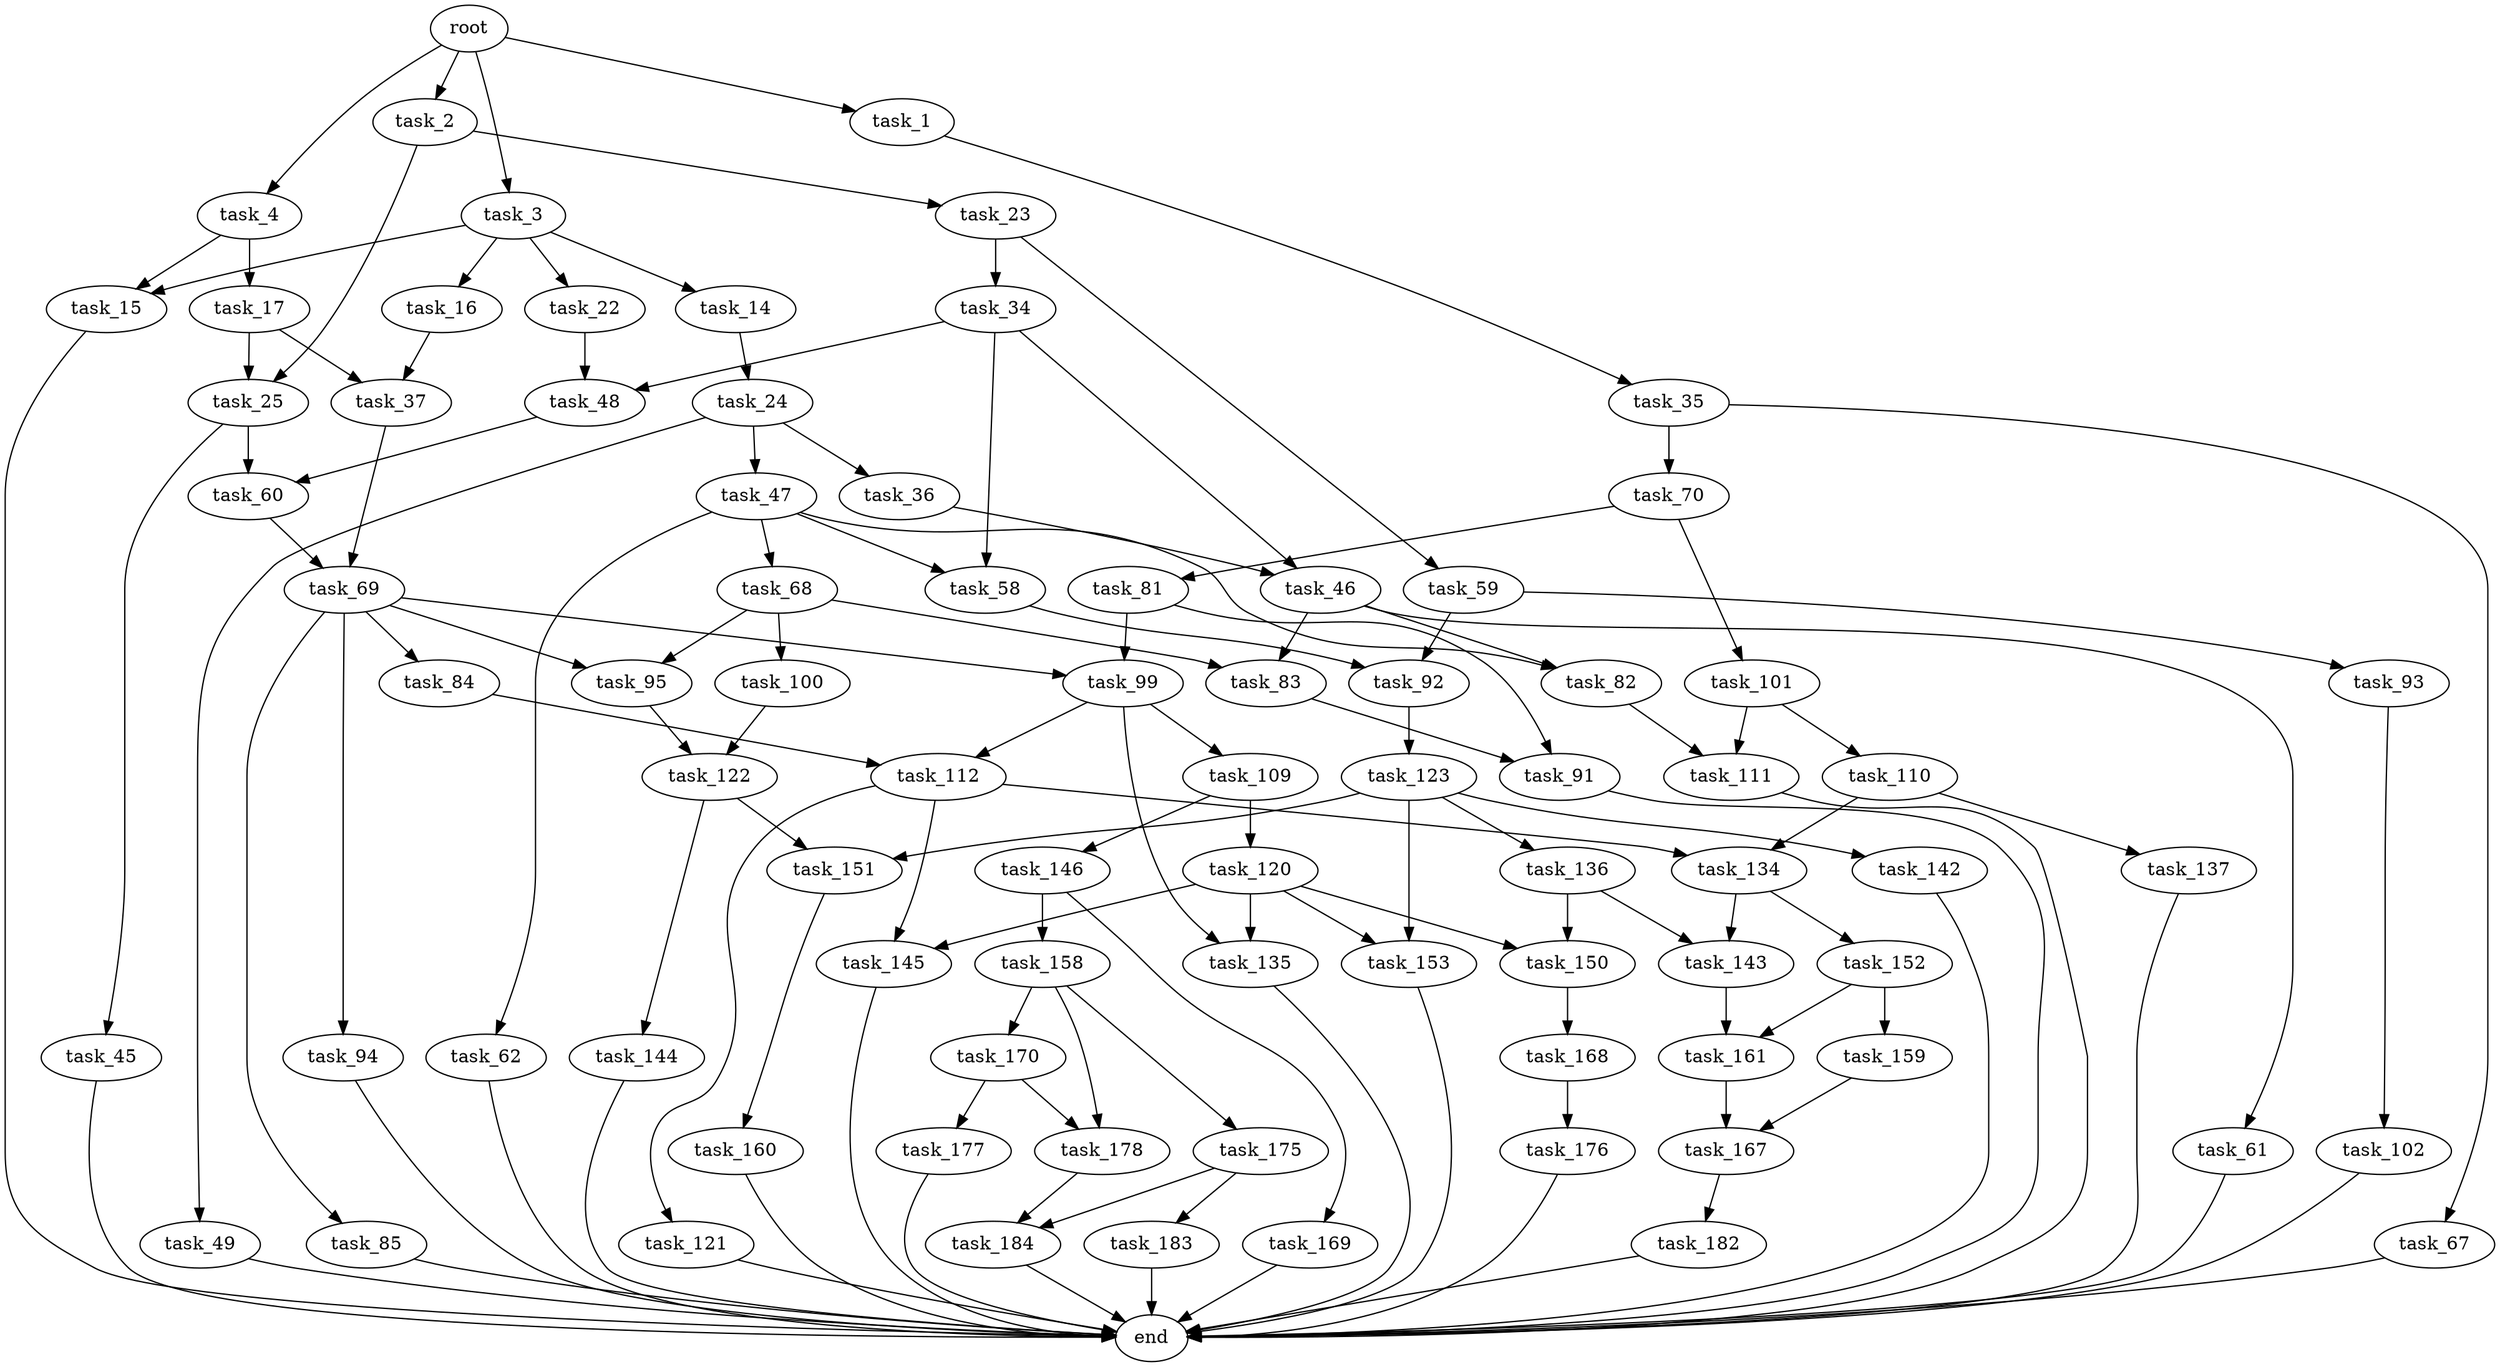 digraph G {
  root [size="0.000000"];
  task_1 [size="246127538758.000000"];
  task_2 [size="1073741824000.000000"];
  task_3 [size="29838871654.000000"];
  task_4 [size="1098237919.000000"];
  task_35 [size="1073741824000.000000"];
  task_23 [size="1062711334769.000000"];
  task_25 [size="8589934592.000000"];
  task_14 [size="5210379749.000000"];
  task_15 [size="12180066430.000000"];
  task_16 [size="368293445632.000000"];
  task_22 [size="7441806897.000000"];
  task_17 [size="2281081888.000000"];
  task_24 [size="68719476736.000000"];
  end [size="0.000000"];
  task_37 [size="231928233984.000000"];
  task_48 [size="368293445632.000000"];
  task_34 [size="31186332784.000000"];
  task_59 [size="28151143459.000000"];
  task_36 [size="24925539186.000000"];
  task_47 [size="19889556899.000000"];
  task_49 [size="368293445632.000000"];
  task_45 [size="28991029248.000000"];
  task_60 [size="1073741824000.000000"];
  task_46 [size="23646757644.000000"];
  task_58 [size="574458240410.000000"];
  task_67 [size="7349435827.000000"];
  task_70 [size="8455059753.000000"];
  task_69 [size="401510494641.000000"];
  task_61 [size="5608054257.000000"];
  task_82 [size="6890950886.000000"];
  task_83 [size="28991029248.000000"];
  task_62 [size="5293501245.000000"];
  task_68 [size="91301399556.000000"];
  task_92 [size="134217728000.000000"];
  task_93 [size="206719816321.000000"];
  task_95 [size="3497428640.000000"];
  task_100 [size="368293445632.000000"];
  task_84 [size="549755813888.000000"];
  task_85 [size="8589934592.000000"];
  task_94 [size="78749659152.000000"];
  task_99 [size="231928233984.000000"];
  task_81 [size="1073741824000.000000"];
  task_101 [size="291094998651.000000"];
  task_91 [size="8589934592.000000"];
  task_111 [size="42523529689.000000"];
  task_112 [size="549755813888.000000"];
  task_123 [size="12733864799.000000"];
  task_102 [size="641306361.000000"];
  task_122 [size="351244856195.000000"];
  task_109 [size="158266337164.000000"];
  task_135 [size="21483774731.000000"];
  task_110 [size="8589934592.000000"];
  task_120 [size="231928233984.000000"];
  task_146 [size="1200688971.000000"];
  task_134 [size="79617748332.000000"];
  task_137 [size="15420385719.000000"];
  task_121 [size="68719476736.000000"];
  task_145 [size="231928233984.000000"];
  task_150 [size="502817690388.000000"];
  task_153 [size="68719476736.000000"];
  task_144 [size="24000386123.000000"];
  task_151 [size="68719476736.000000"];
  task_136 [size="1960411490.000000"];
  task_142 [size="6032535538.000000"];
  task_143 [size="1073741824000.000000"];
  task_152 [size="36836306076.000000"];
  task_161 [size="6732030488.000000"];
  task_158 [size="231928233984.000000"];
  task_169 [size="549755813888.000000"];
  task_168 [size="16165294994.000000"];
  task_160 [size="368293445632.000000"];
  task_159 [size="231928233984.000000"];
  task_170 [size="1217064183.000000"];
  task_175 [size="8731647224.000000"];
  task_178 [size="231928233984.000000"];
  task_167 [size="915127402.000000"];
  task_182 [size="134217728000.000000"];
  task_176 [size="31775946689.000000"];
  task_177 [size="13316571370.000000"];
  task_183 [size="134217728000.000000"];
  task_184 [size="3681585978.000000"];

  root -> task_1 [size="1.000000"];
  root -> task_2 [size="1.000000"];
  root -> task_3 [size="1.000000"];
  root -> task_4 [size="1.000000"];
  task_1 -> task_35 [size="209715200.000000"];
  task_2 -> task_23 [size="838860800.000000"];
  task_2 -> task_25 [size="838860800.000000"];
  task_3 -> task_14 [size="536870912.000000"];
  task_3 -> task_15 [size="536870912.000000"];
  task_3 -> task_16 [size="536870912.000000"];
  task_3 -> task_22 [size="536870912.000000"];
  task_4 -> task_15 [size="75497472.000000"];
  task_4 -> task_17 [size="75497472.000000"];
  task_35 -> task_67 [size="838860800.000000"];
  task_35 -> task_70 [size="838860800.000000"];
  task_23 -> task_34 [size="679477248.000000"];
  task_23 -> task_59 [size="679477248.000000"];
  task_25 -> task_45 [size="33554432.000000"];
  task_25 -> task_60 [size="33554432.000000"];
  task_14 -> task_24 [size="134217728.000000"];
  task_15 -> end [size="1.000000"];
  task_16 -> task_37 [size="411041792.000000"];
  task_22 -> task_48 [size="33554432.000000"];
  task_17 -> task_25 [size="134217728.000000"];
  task_17 -> task_37 [size="134217728.000000"];
  task_24 -> task_36 [size="134217728.000000"];
  task_24 -> task_47 [size="134217728.000000"];
  task_24 -> task_49 [size="134217728.000000"];
  task_37 -> task_69 [size="301989888.000000"];
  task_48 -> task_60 [size="411041792.000000"];
  task_34 -> task_46 [size="838860800.000000"];
  task_34 -> task_48 [size="838860800.000000"];
  task_34 -> task_58 [size="838860800.000000"];
  task_59 -> task_92 [size="838860800.000000"];
  task_59 -> task_93 [size="838860800.000000"];
  task_36 -> task_46 [size="679477248.000000"];
  task_47 -> task_58 [size="411041792.000000"];
  task_47 -> task_62 [size="411041792.000000"];
  task_47 -> task_68 [size="411041792.000000"];
  task_47 -> task_82 [size="411041792.000000"];
  task_49 -> end [size="1.000000"];
  task_45 -> end [size="1.000000"];
  task_60 -> task_69 [size="838860800.000000"];
  task_46 -> task_61 [size="411041792.000000"];
  task_46 -> task_82 [size="411041792.000000"];
  task_46 -> task_83 [size="411041792.000000"];
  task_58 -> task_92 [size="679477248.000000"];
  task_67 -> end [size="1.000000"];
  task_70 -> task_81 [size="838860800.000000"];
  task_70 -> task_101 [size="838860800.000000"];
  task_69 -> task_84 [size="679477248.000000"];
  task_69 -> task_85 [size="679477248.000000"];
  task_69 -> task_94 [size="679477248.000000"];
  task_69 -> task_95 [size="679477248.000000"];
  task_69 -> task_99 [size="679477248.000000"];
  task_61 -> end [size="1.000000"];
  task_82 -> task_111 [size="301989888.000000"];
  task_83 -> task_91 [size="75497472.000000"];
  task_62 -> end [size="1.000000"];
  task_68 -> task_83 [size="134217728.000000"];
  task_68 -> task_95 [size="134217728.000000"];
  task_68 -> task_100 [size="134217728.000000"];
  task_92 -> task_123 [size="209715200.000000"];
  task_93 -> task_102 [size="301989888.000000"];
  task_95 -> task_122 [size="75497472.000000"];
  task_100 -> task_122 [size="411041792.000000"];
  task_84 -> task_112 [size="536870912.000000"];
  task_85 -> end [size="1.000000"];
  task_94 -> end [size="1.000000"];
  task_99 -> task_109 [size="301989888.000000"];
  task_99 -> task_112 [size="301989888.000000"];
  task_99 -> task_135 [size="301989888.000000"];
  task_81 -> task_91 [size="838860800.000000"];
  task_81 -> task_99 [size="838860800.000000"];
  task_101 -> task_110 [size="838860800.000000"];
  task_101 -> task_111 [size="838860800.000000"];
  task_91 -> end [size="1.000000"];
  task_111 -> end [size="1.000000"];
  task_112 -> task_121 [size="536870912.000000"];
  task_112 -> task_134 [size="536870912.000000"];
  task_112 -> task_145 [size="536870912.000000"];
  task_123 -> task_136 [size="411041792.000000"];
  task_123 -> task_142 [size="411041792.000000"];
  task_123 -> task_151 [size="411041792.000000"];
  task_123 -> task_153 [size="411041792.000000"];
  task_102 -> end [size="1.000000"];
  task_122 -> task_144 [size="411041792.000000"];
  task_122 -> task_151 [size="411041792.000000"];
  task_109 -> task_120 [size="301989888.000000"];
  task_109 -> task_146 [size="301989888.000000"];
  task_135 -> end [size="1.000000"];
  task_110 -> task_134 [size="33554432.000000"];
  task_110 -> task_137 [size="33554432.000000"];
  task_120 -> task_135 [size="301989888.000000"];
  task_120 -> task_145 [size="301989888.000000"];
  task_120 -> task_150 [size="301989888.000000"];
  task_120 -> task_153 [size="301989888.000000"];
  task_146 -> task_158 [size="33554432.000000"];
  task_146 -> task_169 [size="33554432.000000"];
  task_134 -> task_143 [size="134217728.000000"];
  task_134 -> task_152 [size="134217728.000000"];
  task_137 -> end [size="1.000000"];
  task_121 -> end [size="1.000000"];
  task_145 -> end [size="1.000000"];
  task_150 -> task_168 [size="536870912.000000"];
  task_153 -> end [size="1.000000"];
  task_144 -> end [size="1.000000"];
  task_151 -> task_160 [size="134217728.000000"];
  task_136 -> task_143 [size="75497472.000000"];
  task_136 -> task_150 [size="75497472.000000"];
  task_142 -> end [size="1.000000"];
  task_143 -> task_161 [size="838860800.000000"];
  task_152 -> task_159 [size="134217728.000000"];
  task_152 -> task_161 [size="134217728.000000"];
  task_161 -> task_167 [size="134217728.000000"];
  task_158 -> task_170 [size="301989888.000000"];
  task_158 -> task_175 [size="301989888.000000"];
  task_158 -> task_178 [size="301989888.000000"];
  task_169 -> end [size="1.000000"];
  task_168 -> task_176 [size="301989888.000000"];
  task_160 -> end [size="1.000000"];
  task_159 -> task_167 [size="301989888.000000"];
  task_170 -> task_177 [size="33554432.000000"];
  task_170 -> task_178 [size="33554432.000000"];
  task_175 -> task_183 [size="411041792.000000"];
  task_175 -> task_184 [size="411041792.000000"];
  task_178 -> task_184 [size="301989888.000000"];
  task_167 -> task_182 [size="33554432.000000"];
  task_182 -> end [size="1.000000"];
  task_176 -> end [size="1.000000"];
  task_177 -> end [size="1.000000"];
  task_183 -> end [size="1.000000"];
  task_184 -> end [size="1.000000"];
}
